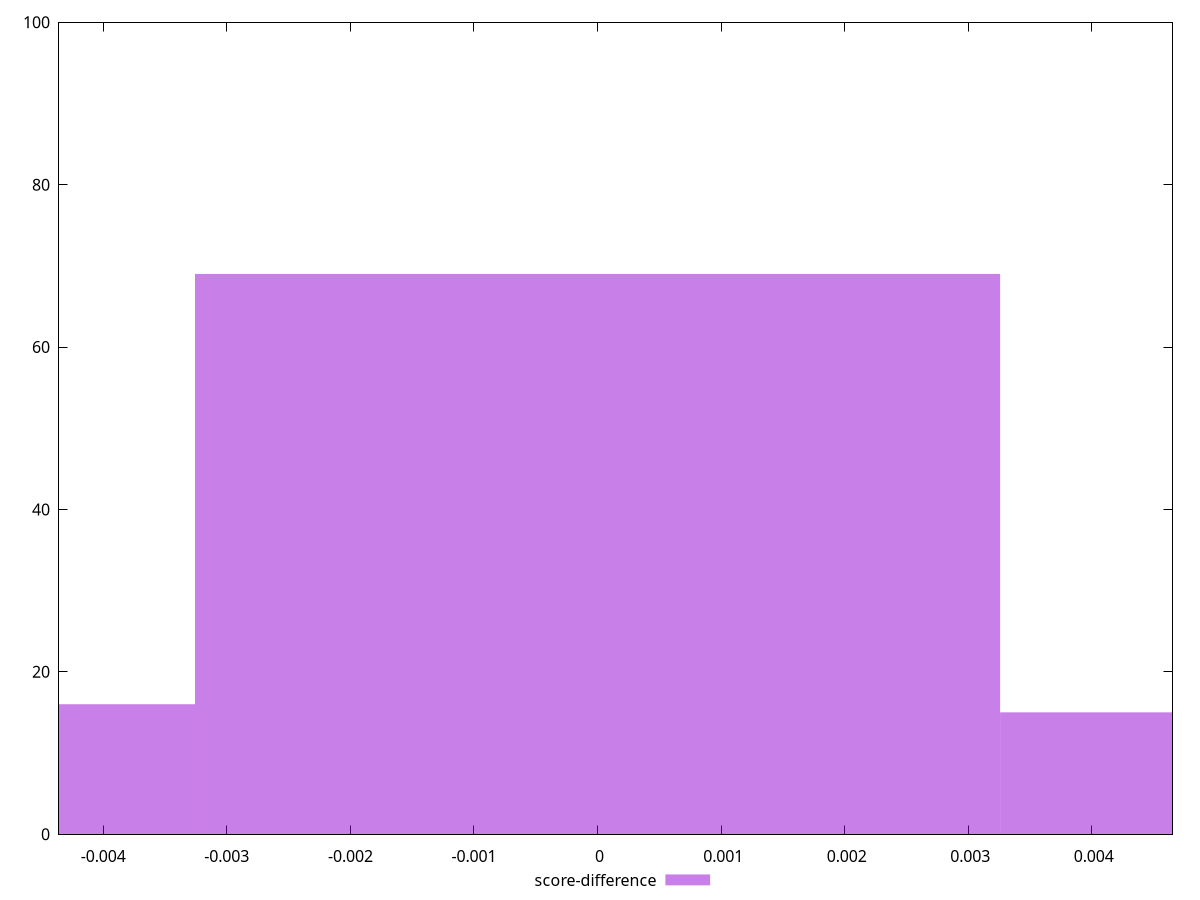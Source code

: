 reset

$scoreDifference <<EOF
0 69
-0.006515197665051346 16
0.006515197665051346 15
EOF

set key outside below
set boxwidth 0.006515197665051346
set xrange [-0.004357845905361424:0.004652396920300228]
set yrange [0:100]
set trange [0:100]
set style fill transparent solid 0.5 noborder
set terminal svg size 640, 490 enhanced background rgb 'white'
set output "reprap/max-potential-fid/samples/pages+cached+nointeractive/score-difference/histogram.svg"

plot $scoreDifference title "score-difference" with boxes

reset
